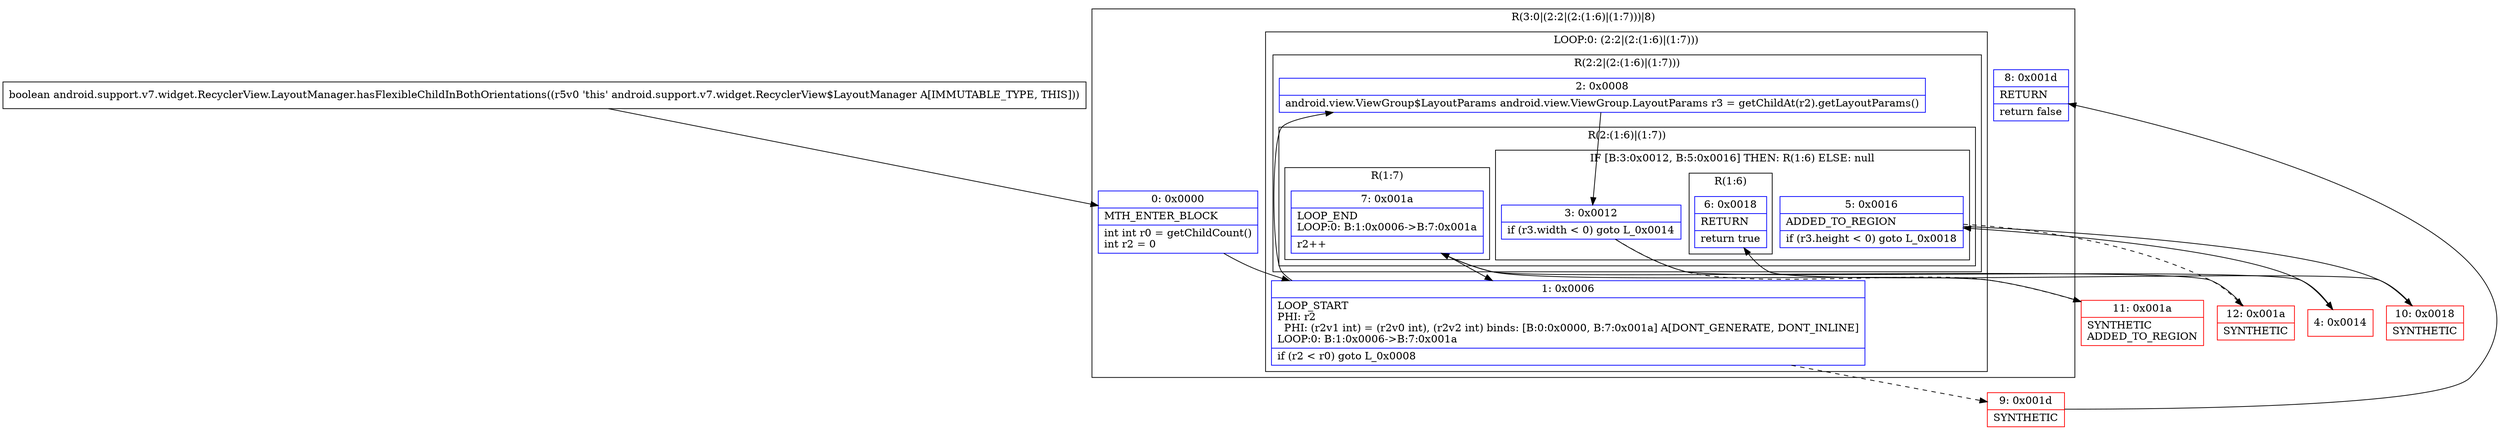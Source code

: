 digraph "CFG forandroid.support.v7.widget.RecyclerView.LayoutManager.hasFlexibleChildInBothOrientations()Z" {
subgraph cluster_Region_378102511 {
label = "R(3:0|(2:2|(2:(1:6)|(1:7)))|8)";
node [shape=record,color=blue];
Node_0 [shape=record,label="{0\:\ 0x0000|MTH_ENTER_BLOCK\l|int int r0 = getChildCount()\lint r2 = 0\l}"];
subgraph cluster_LoopRegion_1467917664 {
label = "LOOP:0: (2:2|(2:(1:6)|(1:7)))";
node [shape=record,color=blue];
Node_1 [shape=record,label="{1\:\ 0x0006|LOOP_START\lPHI: r2 \l  PHI: (r2v1 int) = (r2v0 int), (r2v2 int) binds: [B:0:0x0000, B:7:0x001a] A[DONT_GENERATE, DONT_INLINE]\lLOOP:0: B:1:0x0006\-\>B:7:0x001a\l|if (r2 \< r0) goto L_0x0008\l}"];
subgraph cluster_Region_1978582298 {
label = "R(2:2|(2:(1:6)|(1:7)))";
node [shape=record,color=blue];
Node_2 [shape=record,label="{2\:\ 0x0008|android.view.ViewGroup$LayoutParams android.view.ViewGroup.LayoutParams r3 = getChildAt(r2).getLayoutParams()\l}"];
subgraph cluster_Region_1733681915 {
label = "R(2:(1:6)|(1:7))";
node [shape=record,color=blue];
subgraph cluster_IfRegion_674058066 {
label = "IF [B:3:0x0012, B:5:0x0016] THEN: R(1:6) ELSE: null";
node [shape=record,color=blue];
Node_3 [shape=record,label="{3\:\ 0x0012|if (r3.width \< 0) goto L_0x0014\l}"];
Node_5 [shape=record,label="{5\:\ 0x0016|ADDED_TO_REGION\l|if (r3.height \< 0) goto L_0x0018\l}"];
subgraph cluster_Region_758732255 {
label = "R(1:6)";
node [shape=record,color=blue];
Node_6 [shape=record,label="{6\:\ 0x0018|RETURN\l|return true\l}"];
}
}
subgraph cluster_Region_1151708585 {
label = "R(1:7)";
node [shape=record,color=blue];
Node_7 [shape=record,label="{7\:\ 0x001a|LOOP_END\lLOOP:0: B:1:0x0006\-\>B:7:0x001a\l|r2++\l}"];
}
}
}
}
Node_8 [shape=record,label="{8\:\ 0x001d|RETURN\l|return false\l}"];
}
Node_4 [shape=record,color=red,label="{4\:\ 0x0014}"];
Node_9 [shape=record,color=red,label="{9\:\ 0x001d|SYNTHETIC\l}"];
Node_10 [shape=record,color=red,label="{10\:\ 0x0018|SYNTHETIC\l}"];
Node_11 [shape=record,color=red,label="{11\:\ 0x001a|SYNTHETIC\lADDED_TO_REGION\l}"];
Node_12 [shape=record,color=red,label="{12\:\ 0x001a|SYNTHETIC\l}"];
MethodNode[shape=record,label="{boolean android.support.v7.widget.RecyclerView.LayoutManager.hasFlexibleChildInBothOrientations((r5v0 'this' android.support.v7.widget.RecyclerView$LayoutManager A[IMMUTABLE_TYPE, THIS])) }"];
MethodNode -> Node_0;
Node_0 -> Node_1;
Node_1 -> Node_2;
Node_1 -> Node_9[style=dashed];
Node_2 -> Node_3;
Node_3 -> Node_4;
Node_3 -> Node_11[style=dashed];
Node_5 -> Node_10;
Node_5 -> Node_12[style=dashed];
Node_7 -> Node_1;
Node_4 -> Node_5;
Node_9 -> Node_8;
Node_10 -> Node_6;
Node_11 -> Node_7;
Node_12 -> Node_7;
}

